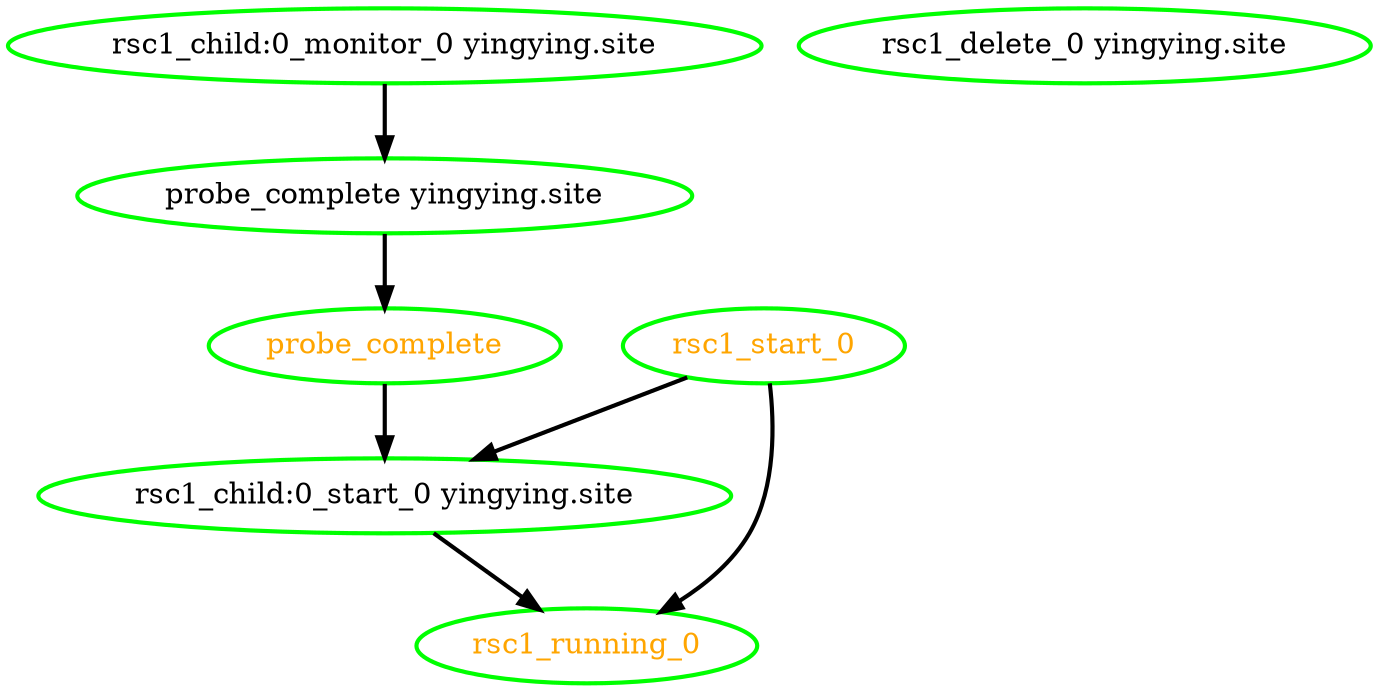 digraph "g" {
"probe_complete yingying.site" -> "probe_complete" [ style = bold]
"probe_complete yingying.site" [ style=bold color="green" fontcolor="black"]
"probe_complete" -> "rsc1_child:0_start_0 yingying.site" [ style = bold]
"probe_complete" [ style=bold color="green" fontcolor="orange"]
"rsc1_child:0_monitor_0 yingying.site" -> "probe_complete yingying.site" [ style = bold]
"rsc1_child:0_monitor_0 yingying.site" [ style=bold color="green" fontcolor="black"]
"rsc1_child:0_start_0 yingying.site" -> "rsc1_running_0" [ style = bold]
"rsc1_child:0_start_0 yingying.site" [ style=bold color="green" fontcolor="black"]
"rsc1_delete_0 yingying.site" [ style=bold color="green" fontcolor="black"]
"rsc1_running_0" [ style=bold color="green" fontcolor="orange"]
"rsc1_start_0" -> "rsc1_child:0_start_0 yingying.site" [ style = bold]
"rsc1_start_0" -> "rsc1_running_0" [ style = bold]
"rsc1_start_0" [ style=bold color="green" fontcolor="orange"]
}
